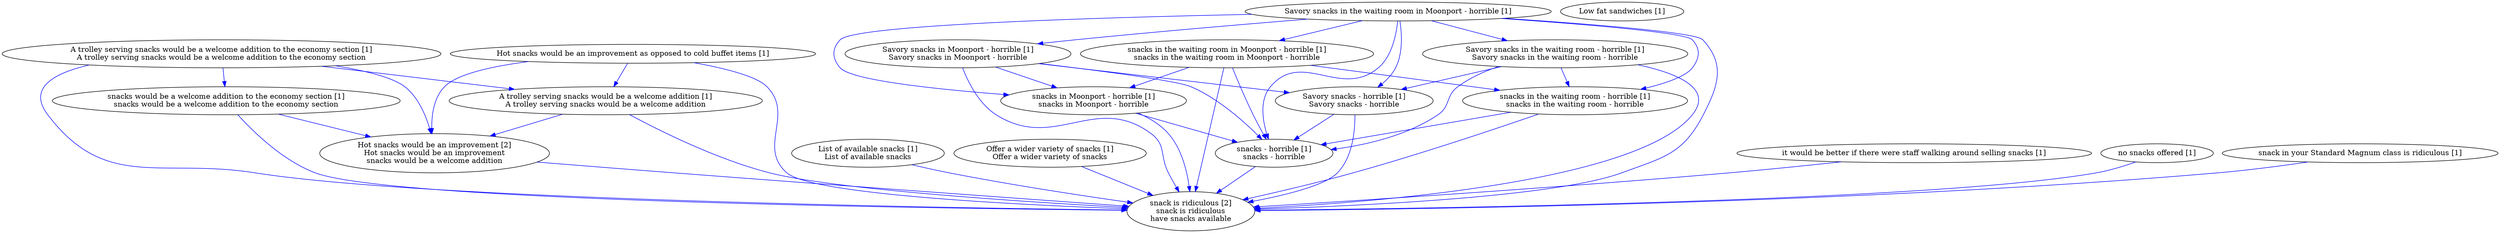 digraph collapsedGraph {
"Hot snacks would be an improvement [2]\nHot snacks would be an improvement\nsnacks would be a welcome addition""snack is ridiculous [2]\nsnack is ridiculous\nhave snacks available""A trolley serving snacks would be a welcome addition to the economy section [1]\nA trolley serving snacks would be a welcome addition to the economy section""A trolley serving snacks would be a welcome addition [1]\nA trolley serving snacks would be a welcome addition""snacks would be a welcome addition to the economy section [1]\nsnacks would be a welcome addition to the economy section""Hot snacks would be an improvement as opposed to cold buffet items [1]""List of available snacks [1]\nList of available snacks""Low fat sandwiches [1]""Offer a wider variety of snacks [1]\nOffer a wider variety of snacks""Savory snacks in the waiting room in Moonport - horrible [1]""Savory snacks in Moonport - horrible [1]\nSavory snacks in Moonport - horrible""Savory snacks - horrible [1]\nSavory snacks - horrible""snacks - horrible [1]\nsnacks - horrible""snacks in Moonport - horrible [1]\nsnacks in Moonport - horrible""Savory snacks in the waiting room - horrible [1]\nSavory snacks in the waiting room - horrible""snacks in the waiting room - horrible [1]\nsnacks in the waiting room - horrible""snacks in the waiting room in Moonport - horrible [1]\nsnacks in the waiting room in Moonport - horrible""it would be better if there were staff walking around selling snacks [1]""no snacks offered [1]""snack in your Standard Magnum class is ridiculous [1]""snacks would be a welcome addition to the economy section [1]\nsnacks would be a welcome addition to the economy section" -> "Hot snacks would be an improvement [2]\nHot snacks would be an improvement\nsnacks would be a welcome addition" [color=blue]
"Savory snacks in the waiting room - horrible [1]\nSavory snacks in the waiting room - horrible" -> "snack is ridiculous [2]\nsnack is ridiculous\nhave snacks available" [color=blue]
"Savory snacks in Moonport - horrible [1]\nSavory snacks in Moonport - horrible" -> "snack is ridiculous [2]\nsnack is ridiculous\nhave snacks available" [color=blue]
"no snacks offered [1]" -> "snack is ridiculous [2]\nsnack is ridiculous\nhave snacks available" [color=blue]
"Hot snacks would be an improvement [2]\nHot snacks would be an improvement\nsnacks would be a welcome addition" -> "snack is ridiculous [2]\nsnack is ridiculous\nhave snacks available" [color=blue]
"snacks would be a welcome addition to the economy section [1]\nsnacks would be a welcome addition to the economy section" -> "snack is ridiculous [2]\nsnack is ridiculous\nhave snacks available" [color=blue]
"snacks - horrible [1]\nsnacks - horrible" -> "snack is ridiculous [2]\nsnack is ridiculous\nhave snacks available" [color=blue]
"Savory snacks - horrible [1]\nSavory snacks - horrible" -> "snack is ridiculous [2]\nsnack is ridiculous\nhave snacks available" [color=blue]
"Offer a wider variety of snacks [1]\nOffer a wider variety of snacks" -> "snack is ridiculous [2]\nsnack is ridiculous\nhave snacks available" [color=blue]
"snack in your Standard Magnum class is ridiculous [1]" -> "snack is ridiculous [2]\nsnack is ridiculous\nhave snacks available" [color=blue]
"List of available snacks [1]\nList of available snacks" -> "snack is ridiculous [2]\nsnack is ridiculous\nhave snacks available" [color=blue]
"Hot snacks would be an improvement as opposed to cold buffet items [1]" -> "snack is ridiculous [2]\nsnack is ridiculous\nhave snacks available" [color=blue]
"A trolley serving snacks would be a welcome addition [1]\nA trolley serving snacks would be a welcome addition" -> "Hot snacks would be an improvement [2]\nHot snacks would be an improvement\nsnacks would be a welcome addition" [color=blue]
"Hot snacks would be an improvement as opposed to cold buffet items [1]" -> "A trolley serving snacks would be a welcome addition [1]\nA trolley serving snacks would be a welcome addition" [color=blue]
"snacks in the waiting room in Moonport - horrible [1]\nsnacks in the waiting room in Moonport - horrible" -> "snack is ridiculous [2]\nsnack is ridiculous\nhave snacks available" [color=blue]
"A trolley serving snacks would be a welcome addition to the economy section [1]\nA trolley serving snacks would be a welcome addition to the economy section" -> "snack is ridiculous [2]\nsnack is ridiculous\nhave snacks available" [color=blue]
"it would be better if there were staff walking around selling snacks [1]" -> "snack is ridiculous [2]\nsnack is ridiculous\nhave snacks available" [color=blue]
"Savory snacks in the waiting room in Moonport - horrible [1]" -> "snack is ridiculous [2]\nsnack is ridiculous\nhave snacks available" [color=blue]
"snacks in the waiting room - horrible [1]\nsnacks in the waiting room - horrible" -> "snack is ridiculous [2]\nsnack is ridiculous\nhave snacks available" [color=blue]
"snacks in Moonport - horrible [1]\nsnacks in Moonport - horrible" -> "snack is ridiculous [2]\nsnack is ridiculous\nhave snacks available" [color=blue]
"Hot snacks would be an improvement as opposed to cold buffet items [1]" -> "Hot snacks would be an improvement [2]\nHot snacks would be an improvement\nsnacks would be a welcome addition" [color=blue]
"A trolley serving snacks would be a welcome addition [1]\nA trolley serving snacks would be a welcome addition" -> "snack is ridiculous [2]\nsnack is ridiculous\nhave snacks available" [color=blue]
"A trolley serving snacks would be a welcome addition to the economy section [1]\nA trolley serving snacks would be a welcome addition to the economy section" -> "Hot snacks would be an improvement [2]\nHot snacks would be an improvement\nsnacks would be a welcome addition" [color=blue]
"A trolley serving snacks would be a welcome addition to the economy section [1]\nA trolley serving snacks would be a welcome addition to the economy section" -> "A trolley serving snacks would be a welcome addition [1]\nA trolley serving snacks would be a welcome addition" [color=blue]
"A trolley serving snacks would be a welcome addition to the economy section [1]\nA trolley serving snacks would be a welcome addition to the economy section" -> "snacks would be a welcome addition to the economy section [1]\nsnacks would be a welcome addition to the economy section" [color=blue]
"Savory snacks in the waiting room in Moonport - horrible [1]" -> "Savory snacks in Moonport - horrible [1]\nSavory snacks in Moonport - horrible" [color=blue]
"Savory snacks in Moonport - horrible [1]\nSavory snacks in Moonport - horrible" -> "Savory snacks - horrible [1]\nSavory snacks - horrible" [color=blue]
"Savory snacks - horrible [1]\nSavory snacks - horrible" -> "snacks - horrible [1]\nsnacks - horrible" [color=blue]
"Savory snacks in Moonport - horrible [1]\nSavory snacks in Moonport - horrible" -> "snacks in Moonport - horrible [1]\nsnacks in Moonport - horrible" [color=blue]
"snacks in Moonport - horrible [1]\nsnacks in Moonport - horrible" -> "snacks - horrible [1]\nsnacks - horrible" [color=blue]
"Savory snacks in the waiting room in Moonport - horrible [1]" -> "Savory snacks in the waiting room - horrible [1]\nSavory snacks in the waiting room - horrible" [color=blue]
"Savory snacks in the waiting room - horrible [1]\nSavory snacks in the waiting room - horrible" -> "Savory snacks - horrible [1]\nSavory snacks - horrible" [color=blue]
"Savory snacks in the waiting room - horrible [1]\nSavory snacks in the waiting room - horrible" -> "snacks in the waiting room - horrible [1]\nsnacks in the waiting room - horrible" [color=blue]
"snacks in the waiting room - horrible [1]\nsnacks in the waiting room - horrible" -> "snacks - horrible [1]\nsnacks - horrible" [color=blue]
"Savory snacks in the waiting room in Moonport - horrible [1]" -> "snacks in the waiting room in Moonport - horrible [1]\nsnacks in the waiting room in Moonport - horrible" [color=blue]
"snacks in the waiting room in Moonport - horrible [1]\nsnacks in the waiting room in Moonport - horrible" -> "snacks in Moonport - horrible [1]\nsnacks in Moonport - horrible" [color=blue]
"snacks in the waiting room in Moonport - horrible [1]\nsnacks in the waiting room in Moonport - horrible" -> "snacks in the waiting room - horrible [1]\nsnacks in the waiting room - horrible" [color=blue]
"Savory snacks in the waiting room in Moonport - horrible [1]" -> "snacks in Moonport - horrible [1]\nsnacks in Moonport - horrible" [color=blue]
"Savory snacks in the waiting room in Moonport - horrible [1]" -> "Savory snacks - horrible [1]\nSavory snacks - horrible" [color=blue]
"Savory snacks in the waiting room in Moonport - horrible [1]" -> "snacks in the waiting room - horrible [1]\nsnacks in the waiting room - horrible" [color=blue]
"Savory snacks in Moonport - horrible [1]\nSavory snacks in Moonport - horrible" -> "snacks - horrible [1]\nsnacks - horrible" [color=blue]
"Savory snacks in the waiting room - horrible [1]\nSavory snacks in the waiting room - horrible" -> "snacks - horrible [1]\nsnacks - horrible" [color=blue]
"snacks in the waiting room in Moonport - horrible [1]\nsnacks in the waiting room in Moonport - horrible" -> "snacks - horrible [1]\nsnacks - horrible" [color=blue]
"Savory snacks in the waiting room in Moonport - horrible [1]" -> "snacks - horrible [1]\nsnacks - horrible" [color=blue]
}